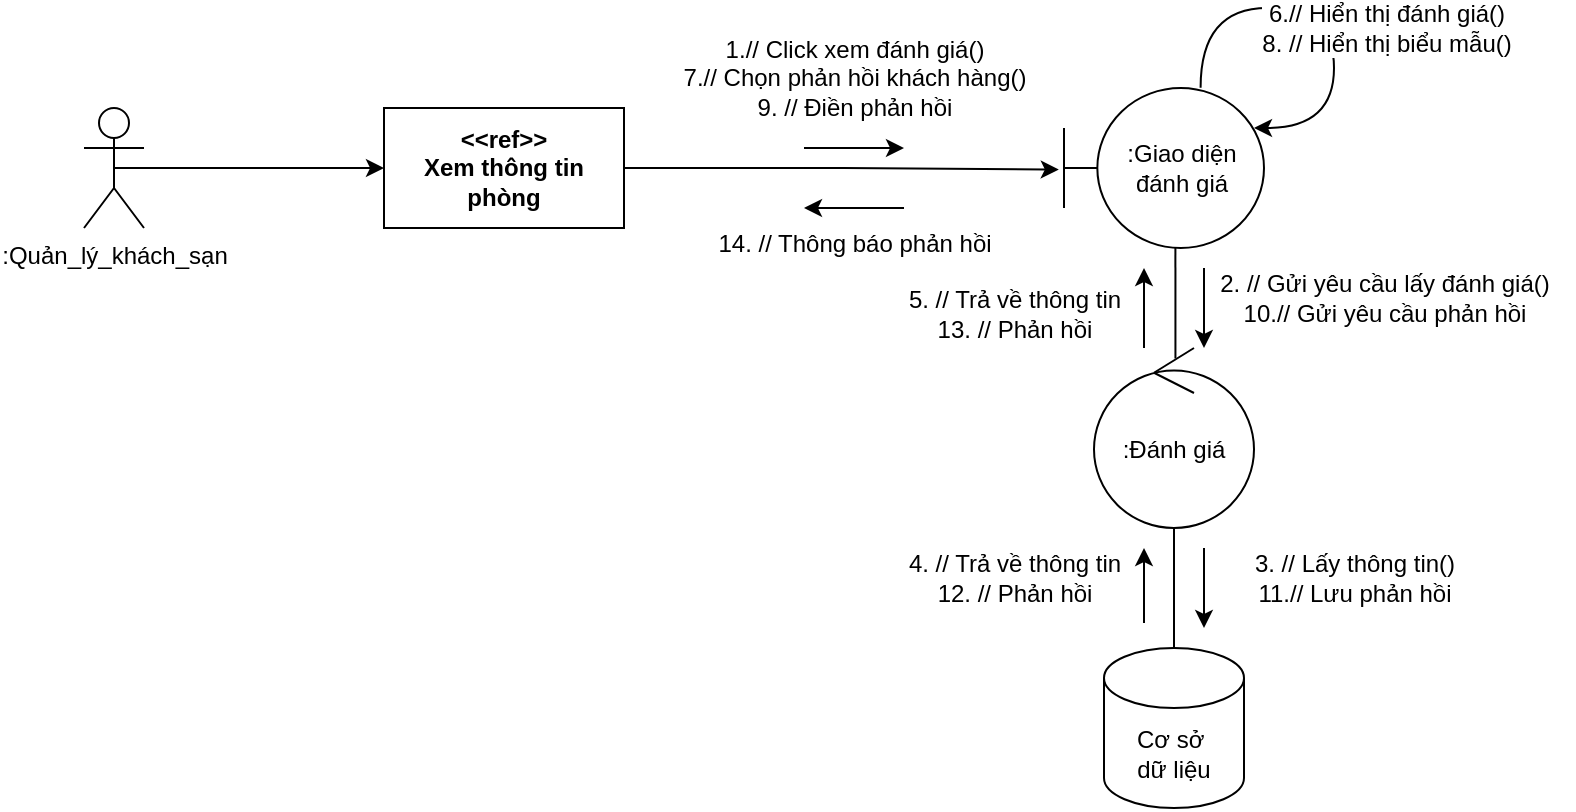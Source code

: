 <mxfile version="24.2.5" type="github">
  <diagram name="Page-1" id="b9pu3cbIjbuCVLbmDkIR">
    <mxGraphModel dx="1191" dy="617" grid="1" gridSize="10" guides="1" tooltips="1" connect="1" arrows="1" fold="1" page="1" pageScale="1" pageWidth="850" pageHeight="1100" math="0" shadow="0">
      <root>
        <mxCell id="0" />
        <mxCell id="1" parent="0" />
        <mxCell id="IxZGu9to6nj0jCdycbhY-21" style="edgeStyle=orthogonalEdgeStyle;rounded=0;orthogonalLoop=1;jettySize=auto;html=1;exitX=0.5;exitY=0.5;exitDx=0;exitDy=0;exitPerimeter=0;" edge="1" parent="1" source="IxZGu9to6nj0jCdycbhY-2" target="IxZGu9to6nj0jCdycbhY-22">
          <mxGeometry relative="1" as="geometry">
            <mxPoint x="270" y="100" as="targetPoint" />
          </mxGeometry>
        </mxCell>
        <mxCell id="IxZGu9to6nj0jCdycbhY-2" value="&lt;span id=&quot;selected_text&quot;&gt;&lt;/span&gt;&lt;span id=&quot;selected_text&quot;&gt;&lt;/span&gt;&lt;span id=&quot;selected_text&quot;&gt;&lt;/span&gt;&lt;span id=&quot;selected_text&quot;&gt;&lt;/span&gt;&lt;span id=&quot;selected_text&quot;&gt;&lt;/span&gt;:Quản_lý_khách_sạn" style="shape=umlActor;verticalLabelPosition=bottom;verticalAlign=top;html=1;" vertex="1" parent="1">
          <mxGeometry x="130" y="70" width="30" height="60" as="geometry" />
        </mxCell>
        <mxCell id="IxZGu9to6nj0jCdycbhY-4" style="edgeStyle=orthogonalEdgeStyle;rounded=0;orthogonalLoop=1;jettySize=auto;html=1;exitX=0.557;exitY=0.979;exitDx=0;exitDy=0;endArrow=none;endFill=0;exitPerimeter=0;entryX=0.509;entryY=0.058;entryDx=0;entryDy=0;entryPerimeter=0;" edge="1" parent="1" source="IxZGu9to6nj0jCdycbhY-16" target="IxZGu9to6nj0jCdycbhY-17">
          <mxGeometry relative="1" as="geometry">
            <mxPoint x="675" y="210" as="targetPoint" />
            <mxPoint x="675" y="125" as="sourcePoint" />
          </mxGeometry>
        </mxCell>
        <mxCell id="IxZGu9to6nj0jCdycbhY-5" style="edgeStyle=orthogonalEdgeStyle;rounded=0;orthogonalLoop=1;jettySize=auto;html=1;exitX=0.5;exitY=1;exitDx=0;exitDy=0;endArrow=none;endFill=0;" edge="1" parent="1">
          <mxGeometry relative="1" as="geometry">
            <mxPoint x="675" y="340" as="targetPoint" />
            <mxPoint x="675" y="260" as="sourcePoint" />
          </mxGeometry>
        </mxCell>
        <mxCell id="IxZGu9to6nj0jCdycbhY-6" value="&lt;span id=&quot;selected_text&quot;&gt;&lt;/span&gt;&lt;span id=&quot;selected_text&quot;&gt;&lt;/span&gt;Cơ sở&amp;nbsp;&lt;div&gt;dữ liệu&lt;/div&gt;" style="shape=cylinder3;whiteSpace=wrap;html=1;boundedLbl=1;backgroundOutline=1;size=15;" vertex="1" parent="1">
          <mxGeometry x="640" y="340" width="70" height="80" as="geometry" />
        </mxCell>
        <mxCell id="IxZGu9to6nj0jCdycbhY-7" value="&lt;span id=&quot;selected_text&quot;&gt;&lt;/span&gt;&lt;span id=&quot;selected_text&quot;&gt;&lt;/span&gt;&lt;span id=&quot;selected_text&quot;&gt;&lt;/span&gt;&lt;span id=&quot;selected_text&quot;&gt;&lt;/span&gt;2. // Gửi yêu cầu lấy đánh giá()&lt;span id=&quot;selected_text&quot;&gt;&lt;/span&gt;&lt;div&gt;10.// Gửi yêu cầu phản hồi&lt;/div&gt;" style="text;html=1;align=center;verticalAlign=middle;resizable=0;points=[];autosize=1;strokeColor=none;fillColor=none;" vertex="1" parent="1">
          <mxGeometry x="685" y="145" width="190" height="40" as="geometry" />
        </mxCell>
        <mxCell id="IxZGu9to6nj0jCdycbhY-9" value="" style="endArrow=classic;html=1;rounded=0;" edge="1" parent="1">
          <mxGeometry width="50" height="50" relative="1" as="geometry">
            <mxPoint x="690" y="150" as="sourcePoint" />
            <mxPoint x="690" y="190" as="targetPoint" />
          </mxGeometry>
        </mxCell>
        <mxCell id="IxZGu9to6nj0jCdycbhY-10" value="" style="endArrow=classic;html=1;rounded=0;" edge="1" parent="1">
          <mxGeometry width="50" height="50" relative="1" as="geometry">
            <mxPoint x="690" y="290" as="sourcePoint" />
            <mxPoint x="690" y="330" as="targetPoint" />
          </mxGeometry>
        </mxCell>
        <mxCell id="IxZGu9to6nj0jCdycbhY-11" value="&lt;span id=&quot;selected_text&quot;&gt;&lt;/span&gt;&lt;span id=&quot;selected_text&quot;&gt;&lt;/span&gt;&lt;span id=&quot;selected_text&quot;&gt;&lt;/span&gt;&lt;span id=&quot;selected_text&quot;&gt;&lt;/span&gt;&lt;span id=&quot;selected_text&quot;&gt;&lt;/span&gt;&lt;span id=&quot;selected_text&quot;&gt;&lt;/span&gt;&lt;span id=&quot;selected_text&quot;&gt;&lt;/span&gt;&lt;span id=&quot;selected_text&quot;&gt;&lt;/span&gt;&lt;span id=&quot;selected_text&quot;&gt;&lt;/span&gt;&lt;span id=&quot;selected_text&quot;&gt;&lt;/span&gt;&lt;span id=&quot;selected_text&quot;&gt;&lt;/span&gt;3. // Lấy thông tin()&lt;div&gt;11.// Lưu phản hồi&lt;/div&gt;" style="text;html=1;align=center;verticalAlign=middle;resizable=0;points=[];autosize=1;strokeColor=none;fillColor=none;" vertex="1" parent="1">
          <mxGeometry x="705" y="285" width="120" height="40" as="geometry" />
        </mxCell>
        <mxCell id="IxZGu9to6nj0jCdycbhY-12" value="" style="endArrow=classic;html=1;rounded=0;" edge="1" parent="1">
          <mxGeometry width="50" height="50" relative="1" as="geometry">
            <mxPoint x="660" y="327.5" as="sourcePoint" />
            <mxPoint x="660" y="290" as="targetPoint" />
          </mxGeometry>
        </mxCell>
        <mxCell id="IxZGu9to6nj0jCdycbhY-13" value="&lt;span id=&quot;selected_text&quot;&gt;&lt;/span&gt;&lt;span id=&quot;selected_text&quot;&gt;&lt;/span&gt;&lt;span id=&quot;selected_text&quot;&gt;&lt;/span&gt;&lt;span id=&quot;selected_text&quot;&gt;&lt;/span&gt;4. // &lt;span id=&quot;selected_text&quot;&gt;&lt;/span&gt;&lt;span id=&quot;selected_text&quot;&gt;&lt;/span&gt;Trả về thông tin&lt;div&gt;12. // Phản hồi&lt;/div&gt;" style="text;html=1;align=center;verticalAlign=middle;resizable=0;points=[];autosize=1;strokeColor=none;fillColor=none;" vertex="1" parent="1">
          <mxGeometry x="530" y="285" width="130" height="40" as="geometry" />
        </mxCell>
        <mxCell id="IxZGu9to6nj0jCdycbhY-14" value="" style="endArrow=classic;html=1;rounded=0;" edge="1" parent="1">
          <mxGeometry width="50" height="50" relative="1" as="geometry">
            <mxPoint x="660" y="190" as="sourcePoint" />
            <mxPoint x="660" y="150" as="targetPoint" />
          </mxGeometry>
        </mxCell>
        <mxCell id="IxZGu9to6nj0jCdycbhY-15" value="&lt;span id=&quot;selected_text&quot;&gt;&lt;/span&gt;&lt;span id=&quot;selected_text&quot;&gt;&lt;/span&gt;&lt;span id=&quot;selected_text&quot;&gt;&lt;/span&gt;&lt;span id=&quot;selected_text&quot;&gt;&lt;/span&gt;&lt;span id=&quot;selected_text&quot;&gt;&lt;/span&gt;&lt;span id=&quot;selected_text&quot;&gt;&lt;/span&gt;&lt;span id=&quot;selected_text&quot;&gt;&lt;/span&gt;&lt;span id=&quot;selected_text&quot;&gt;&lt;/span&gt;5. // Trả về thông tin&lt;div&gt;13. // Phản hồi&lt;/div&gt;" style="text;html=1;align=center;verticalAlign=middle;resizable=0;points=[];autosize=1;strokeColor=none;fillColor=none;" vertex="1" parent="1">
          <mxGeometry x="530" y="152.5" width="130" height="40" as="geometry" />
        </mxCell>
        <mxCell id="IxZGu9to6nj0jCdycbhY-16" value="&lt;span id=&quot;selected_text&quot;&gt;&lt;/span&gt;&lt;span id=&quot;selected_text&quot;&gt;&lt;/span&gt;&lt;span id=&quot;selected_text&quot;&gt;&lt;/span&gt;&lt;span id=&quot;selected_text&quot;&gt;&lt;/span&gt;&lt;span id=&quot;selected_text&quot;&gt;&lt;/span&gt;&lt;span id=&quot;selected_text&quot;&gt;&lt;/span&gt;&lt;span id=&quot;selected_text&quot;&gt;&lt;/span&gt;&lt;span id=&quot;selected_text&quot;&gt;&lt;/span&gt;&lt;span id=&quot;selected_text&quot;&gt;&lt;/span&gt;&lt;span id=&quot;selected_text&quot;&gt;&lt;/span&gt;&lt;span id=&quot;selected_text&quot;&gt;&lt;/span&gt;&lt;span id=&quot;selected_text&quot;&gt;&lt;/span&gt;&lt;span id=&quot;selected_text&quot;&gt;&lt;/span&gt;:&lt;span id=&quot;selected_text&quot;&gt;&lt;/span&gt;&lt;span id=&quot;selected_text&quot;&gt;&lt;/span&gt;&lt;span id=&quot;selected_text&quot;&gt;&lt;/span&gt;G&lt;span id=&quot;selected_text&quot;&gt;&lt;/span&gt;i&lt;span id=&quot;selected_text&quot;&gt;&lt;/span&gt;ao &lt;span id=&quot;selected_text&quot;&gt;&lt;/span&gt;diện đán&lt;span id=&quot;selected_text&quot;&gt;&lt;/span&gt;&lt;span id=&quot;selected_text&quot;&gt;&lt;/span&gt;h&lt;span id=&quot;selected_text&quot;&gt;&lt;/span&gt;&lt;span id=&quot;selected_text&quot;&gt;&lt;/span&gt; &lt;span id=&quot;selected_text&quot;&gt;&lt;/span&gt;giá" style="shape=umlBoundary;whiteSpace=wrap;html=1;" vertex="1" parent="1">
          <mxGeometry x="620" y="60" width="100" height="80" as="geometry" />
        </mxCell>
        <mxCell id="IxZGu9to6nj0jCdycbhY-17" value="&lt;span id=&quot;selected_text&quot;&gt;&lt;/span&gt;&lt;span id=&quot;selected_text&quot;&gt;&lt;/span&gt;&lt;span id=&quot;selected_text&quot;&gt;&lt;/span&gt;&lt;span id=&quot;selected_text&quot;&gt;&lt;/span&gt;&lt;span id=&quot;selected_text&quot;&gt;&lt;/span&gt;&lt;span id=&quot;selected_text&quot;&gt;&lt;/span&gt;&lt;span id=&quot;selected_text&quot;&gt;&lt;/span&gt;&lt;span id=&quot;selected_text&quot;&gt;&lt;/span&gt;&lt;span id=&quot;selected_text&quot;&gt;&lt;/span&gt;&lt;span id=&quot;selected_text&quot;&gt;&lt;/span&gt;:Đánh giá" style="ellipse;shape=umlControl;whiteSpace=wrap;html=1;" vertex="1" parent="1">
          <mxGeometry x="635" y="190" width="80" height="90" as="geometry" />
        </mxCell>
        <mxCell id="IxZGu9to6nj0jCdycbhY-20" value="" style="endArrow=classic;html=1;rounded=0;exitX=0.683;exitY=-0.002;exitDx=0;exitDy=0;exitPerimeter=0;edgeStyle=orthogonalEdgeStyle;curved=1;" edge="1" parent="1" source="IxZGu9to6nj0jCdycbhY-16">
          <mxGeometry width="50" height="50" relative="1" as="geometry">
            <mxPoint x="525" y="240" as="sourcePoint" />
            <mxPoint x="715" y="80" as="targetPoint" />
            <Array as="points">
              <mxPoint x="688" y="20" />
              <mxPoint x="755" y="20" />
              <mxPoint x="755" y="80" />
            </Array>
          </mxGeometry>
        </mxCell>
        <mxCell id="IxZGu9to6nj0jCdycbhY-29" value="&lt;span id=&quot;selected_text&quot;&gt;&lt;/span&gt;&lt;span id=&quot;selected_text&quot;&gt;&lt;/span&gt;&lt;span id=&quot;selected_text&quot;&gt;&lt;/span&gt;&lt;span id=&quot;selected_text&quot;&gt;&lt;/span&gt;&lt;span id=&quot;selected_text&quot;&gt;&lt;/span&gt;&lt;span id=&quot;selected_text&quot;&gt;&lt;/span&gt;&lt;font style=&quot;font-size: 12px;&quot;&gt;&lt;span id=&quot;selected_text&quot;&gt;&lt;/span&gt;&lt;span id=&quot;selected_text&quot;&gt;&lt;/span&gt;&lt;span id=&quot;selected_text&quot;&gt;&lt;/span&gt;&lt;span id=&quot;selected_text&quot;&gt;&lt;/span&gt;&lt;span id=&quot;selected_text&quot;&gt;&lt;/span&gt;&lt;span id=&quot;selected_text&quot;&gt;&lt;/span&gt;&lt;span id=&quot;selected_text&quot;&gt;&lt;/span&gt;6.// Hiển thị đánh giá()&lt;/font&gt;&lt;div&gt;&lt;font style=&quot;font-size: 12px;&quot;&gt;8. // Hiển thị biểu mẫu()&lt;/font&gt;&lt;/div&gt;" style="edgeLabel;html=1;align=center;verticalAlign=middle;resizable=0;points=[];" vertex="1" connectable="0" parent="IxZGu9to6nj0jCdycbhY-20">
          <mxGeometry x="-0.072" y="-1" relative="1" as="geometry">
            <mxPoint x="36" y="9" as="offset" />
          </mxGeometry>
        </mxCell>
        <mxCell id="IxZGu9to6nj0jCdycbhY-22" value="&lt;span id=&quot;selected_text&quot;&gt;&lt;/span&gt;&lt;span id=&quot;selected_text&quot;&gt;&lt;/span&gt;&lt;b&gt;&lt;span id=&quot;selected_text&quot;&gt;&lt;/span&gt;&lt;span id=&quot;selected_text&quot;&gt;&lt;/span&gt;&lt;span id=&quot;selected_text&quot;&gt;&lt;/span&gt;&amp;lt;&amp;lt;ref&amp;gt;&amp;gt;&lt;/b&gt;&lt;div&gt;&lt;b&gt;Xem thông tin phòng&lt;/b&gt;&lt;/div&gt;" style="rounded=0;whiteSpace=wrap;html=1;" vertex="1" parent="1">
          <mxGeometry x="280" y="70" width="120" height="60" as="geometry" />
        </mxCell>
        <mxCell id="IxZGu9to6nj0jCdycbhY-24" style="edgeStyle=orthogonalEdgeStyle;rounded=0;orthogonalLoop=1;jettySize=auto;html=1;exitX=1;exitY=0.5;exitDx=0;exitDy=0;entryX=-0.026;entryY=0.51;entryDx=0;entryDy=0;entryPerimeter=0;" edge="1" parent="1" source="IxZGu9to6nj0jCdycbhY-22" target="IxZGu9to6nj0jCdycbhY-16">
          <mxGeometry relative="1" as="geometry" />
        </mxCell>
        <mxCell id="IxZGu9to6nj0jCdycbhY-26" value="" style="endArrow=classic;html=1;rounded=0;" edge="1" parent="1">
          <mxGeometry width="50" height="50" relative="1" as="geometry">
            <mxPoint x="490" y="90" as="sourcePoint" />
            <mxPoint x="540" y="90" as="targetPoint" />
          </mxGeometry>
        </mxCell>
        <mxCell id="IxZGu9to6nj0jCdycbhY-27" value="" style="endArrow=classic;html=1;rounded=0;" edge="1" parent="1">
          <mxGeometry width="50" height="50" relative="1" as="geometry">
            <mxPoint x="540" y="120" as="sourcePoint" />
            <mxPoint x="490" y="120" as="targetPoint" />
          </mxGeometry>
        </mxCell>
        <mxCell id="IxZGu9to6nj0jCdycbhY-28" value="&lt;span id=&quot;selected_text&quot;&gt;&lt;/span&gt;&lt;span id=&quot;selected_text&quot;&gt;&lt;/span&gt;&lt;span id=&quot;selected_text&quot;&gt;&lt;/span&gt;&lt;span id=&quot;selected_text&quot;&gt;&lt;/span&gt;&lt;span id=&quot;selected_text&quot;&gt;&lt;/span&gt;&lt;span id=&quot;selected_text&quot;&gt;&lt;/span&gt;&lt;span id=&quot;selected_text&quot;&gt;&lt;/span&gt;&lt;span id=&quot;selected_text&quot;&gt;&lt;/span&gt;&lt;span id=&quot;selected_text&quot;&gt;&lt;/span&gt;&lt;span id=&quot;selected_text&quot;&gt;&lt;/span&gt;1&lt;span id=&quot;selected_text&quot;&gt;&lt;/span&gt;.//&lt;span id=&quot;selected_text&quot;&gt;&lt;/span&gt;&lt;span id=&quot;selected_text&quot;&gt;&lt;/span&gt;&lt;span id=&quot;selected_text&quot;&gt;&lt;/span&gt;&lt;span id=&quot;selected_text&quot;&gt;&lt;/span&gt;&lt;span id=&quot;selected_text&quot;&gt;&lt;/span&gt; Click xem đánh giá()&lt;div&gt;7.// Chọn phản hồi khách hàng()&lt;/div&gt;&lt;div&gt;9. // Điền phản hồi&lt;/div&gt;" style="text;html=1;align=center;verticalAlign=middle;resizable=0;points=[];autosize=1;strokeColor=none;fillColor=none;" vertex="1" parent="1">
          <mxGeometry x="420" y="25" width="190" height="60" as="geometry" />
        </mxCell>
        <mxCell id="IxZGu9to6nj0jCdycbhY-30" value="&lt;span id=&quot;selected_text&quot;&gt;&lt;/span&gt;&lt;span id=&quot;selected_text&quot;&gt;&lt;/span&gt;14. // Thông báo phản hồi" style="text;html=1;align=center;verticalAlign=middle;resizable=0;points=[];autosize=1;strokeColor=none;fillColor=none;" vertex="1" parent="1">
          <mxGeometry x="435" y="122.5" width="160" height="30" as="geometry" />
        </mxCell>
      </root>
    </mxGraphModel>
  </diagram>
</mxfile>
